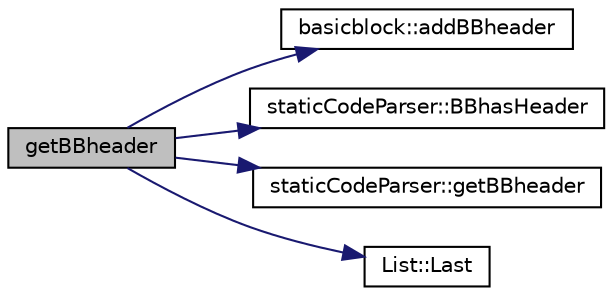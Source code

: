 digraph G
{
  edge [fontname="Helvetica",fontsize="10",labelfontname="Helvetica",labelfontsize="10"];
  node [fontname="Helvetica",fontsize="10",shape=record];
  rankdir=LR;
  Node1 [label="getBBheader",height=0.2,width=0.4,color="black", fillcolor="grey75", style="filled" fontcolor="black"];
  Node1 -> Node2 [color="midnightblue",fontsize="10",style="solid",fontname="Helvetica"];
  Node2 [label="basicblock::addBBheader",height=0.2,width=0.4,color="black", fillcolor="white", style="filled",URL="$classbasicblock.html#ac2bbc450fee2f47da180fe67b515ace3"];
  Node1 -> Node3 [color="midnightblue",fontsize="10",style="solid",fontname="Helvetica"];
  Node3 [label="staticCodeParser::BBhasHeader",height=0.2,width=0.4,color="black", fillcolor="white", style="filled",URL="$classstaticCodeParser.html#aa26ce7946cda25e79e4e3c1562f426ee"];
  Node1 -> Node4 [color="midnightblue",fontsize="10",style="solid",fontname="Helvetica"];
  Node4 [label="staticCodeParser::getBBheader",height=0.2,width=0.4,color="black", fillcolor="white", style="filled",URL="$classstaticCodeParser.html#a9041ba47fb240605dbffac8546931d19"];
  Node1 -> Node5 [color="midnightblue",fontsize="10",style="solid",fontname="Helvetica"];
  Node5 [label="List::Last",height=0.2,width=0.4,color="black", fillcolor="white", style="filled",URL="$classList.html#a6d48ac6d8dc07d30d726298dd60b5b03"];
}
